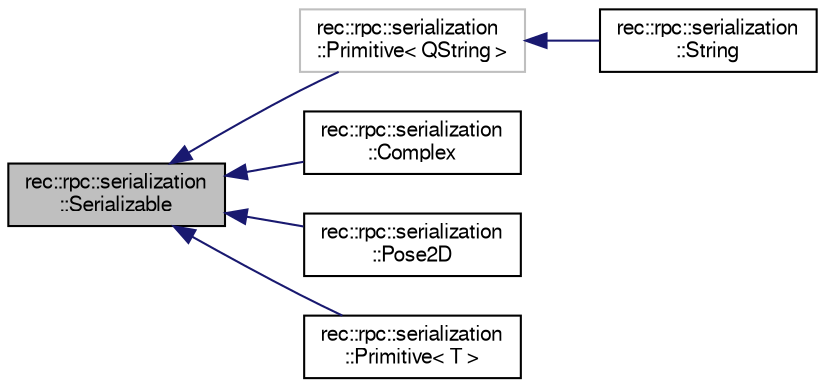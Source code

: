 digraph "rec::rpc::serialization::Serializable"
{
  edge [fontname="FreeSans",fontsize="10",labelfontname="FreeSans",labelfontsize="10"];
  node [fontname="FreeSans",fontsize="10",shape=record];
  rankdir="LR";
  Node1 [label="rec::rpc::serialization\l::Serializable",height=0.2,width=0.4,color="black", fillcolor="grey75", style="filled", fontcolor="black"];
  Node1 -> Node2 [dir="back",color="midnightblue",fontsize="10",style="solid",fontname="FreeSans"];
  Node2 [label="rec::rpc::serialization\l::Primitive\< QString \>",height=0.2,width=0.4,color="grey75", fillcolor="white", style="filled"];
  Node2 -> Node3 [dir="back",color="midnightblue",fontsize="10",style="solid",fontname="FreeSans"];
  Node3 [label="rec::rpc::serialization\l::String",height=0.2,width=0.4,color="black", fillcolor="white", style="filled",URL="$a00015.html",tooltip="Serialization class for strings. "];
  Node1 -> Node4 [dir="back",color="midnightblue",fontsize="10",style="solid",fontname="FreeSans"];
  Node4 [label="rec::rpc::serialization\l::Complex",height=0.2,width=0.4,color="black", fillcolor="white", style="filled",URL="$a00004.html",tooltip="Base class for complex serializable data containers. "];
  Node1 -> Node5 [dir="back",color="midnightblue",fontsize="10",style="solid",fontname="FreeSans"];
  Node5 [label="rec::rpc::serialization\l::Pose2D",height=0.2,width=0.4,color="black", fillcolor="white", style="filled",URL="$a00010.html",tooltip="Pre-defined serialization class that stores a 2D pose. "];
  Node1 -> Node6 [dir="back",color="midnightblue",fontsize="10",style="solid",fontname="FreeSans"];
  Node6 [label="rec::rpc::serialization\l::Primitive\< T \>",height=0.2,width=0.4,color="black", fillcolor="white", style="filled",URL="$a00011.html",tooltip="Serialization class for primitive objects and values. "];
}
